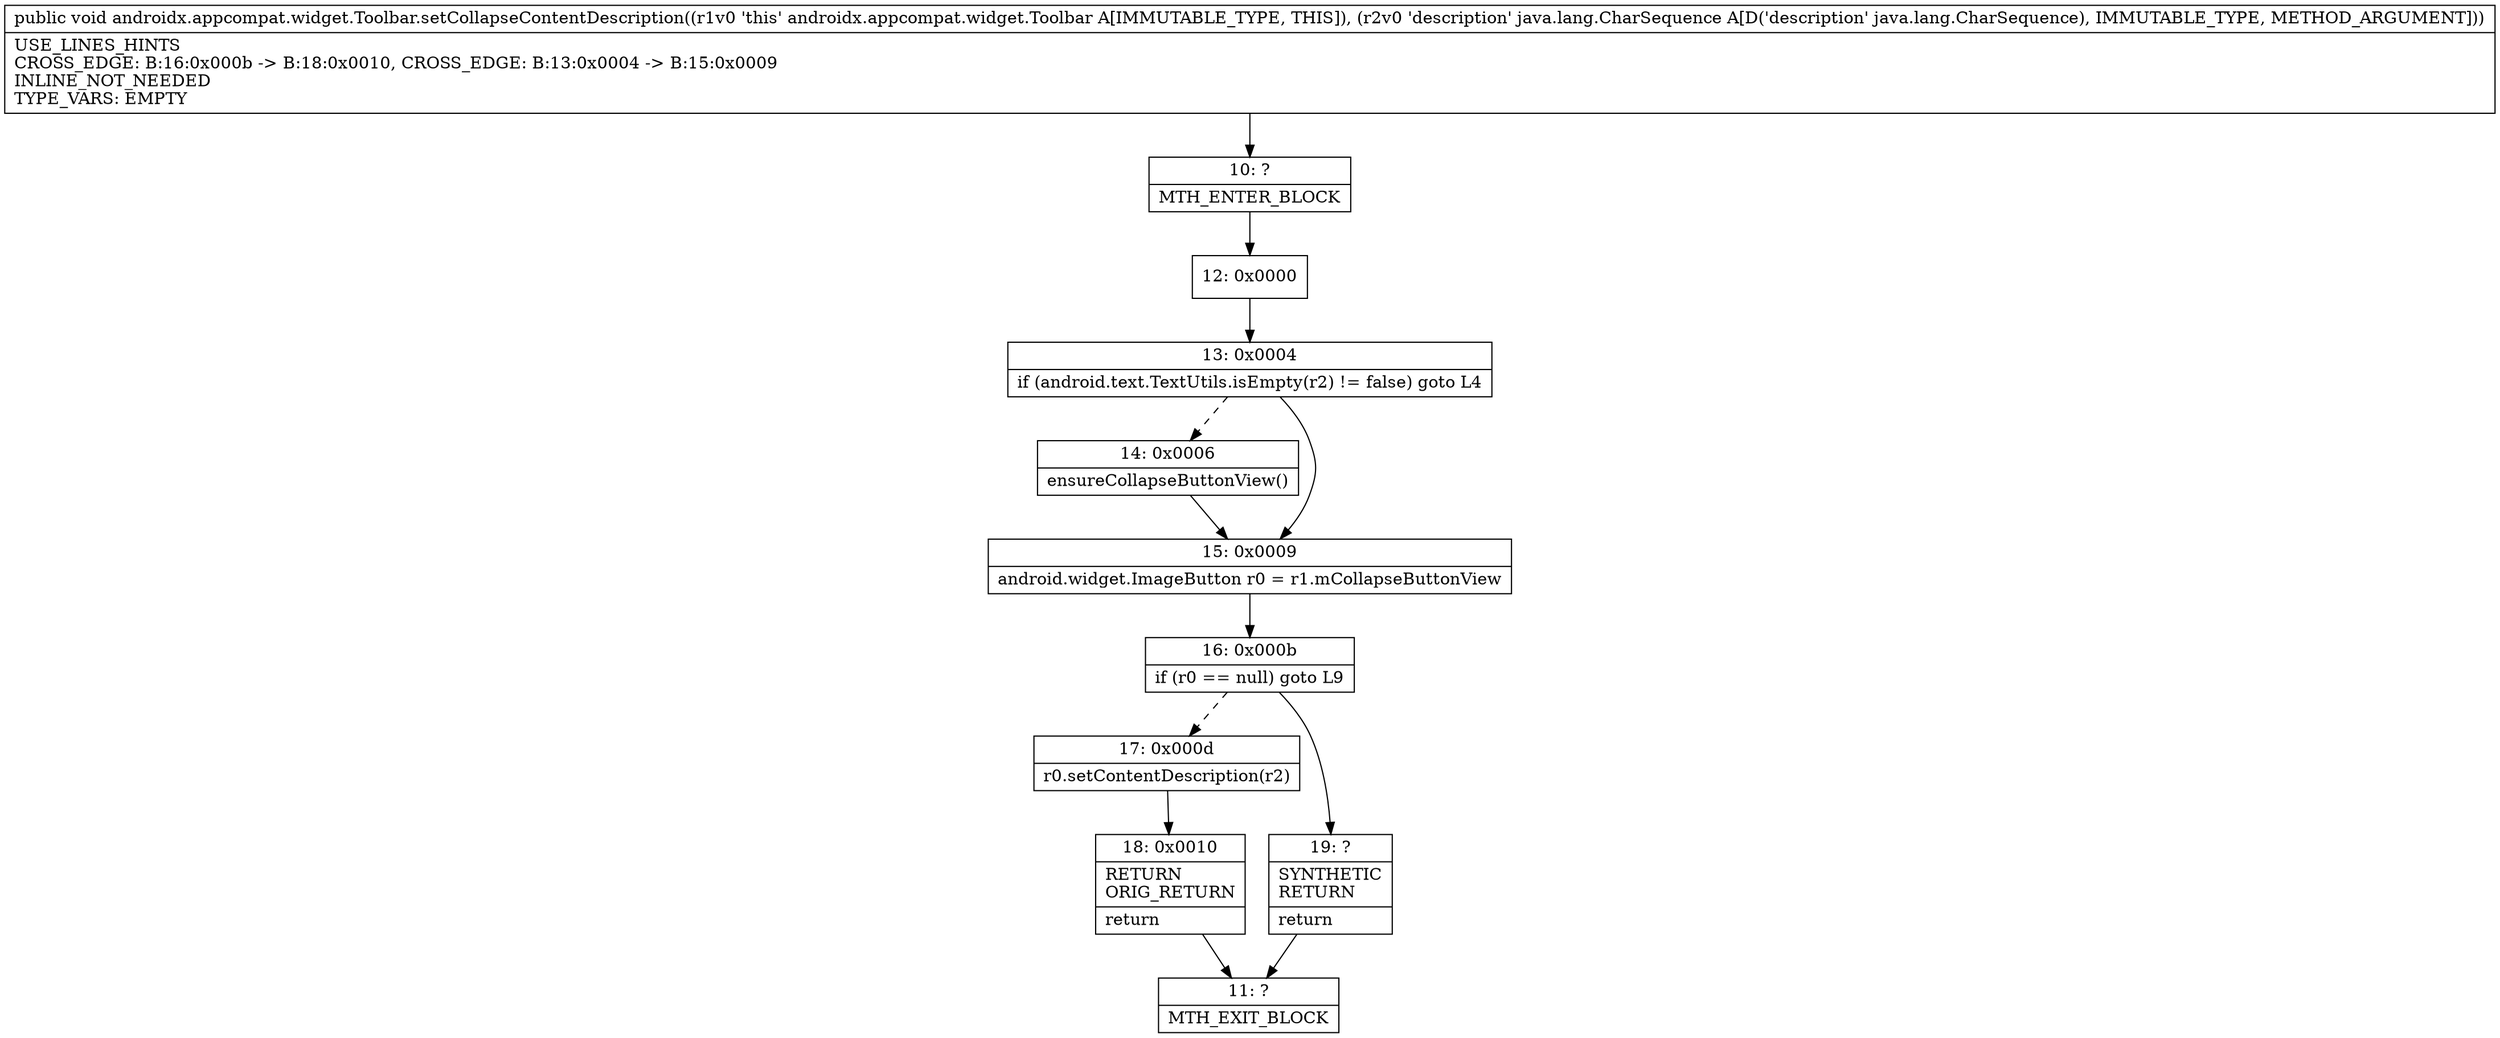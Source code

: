 digraph "CFG forandroidx.appcompat.widget.Toolbar.setCollapseContentDescription(Ljava\/lang\/CharSequence;)V" {
Node_10 [shape=record,label="{10\:\ ?|MTH_ENTER_BLOCK\l}"];
Node_12 [shape=record,label="{12\:\ 0x0000}"];
Node_13 [shape=record,label="{13\:\ 0x0004|if (android.text.TextUtils.isEmpty(r2) != false) goto L4\l}"];
Node_14 [shape=record,label="{14\:\ 0x0006|ensureCollapseButtonView()\l}"];
Node_15 [shape=record,label="{15\:\ 0x0009|android.widget.ImageButton r0 = r1.mCollapseButtonView\l}"];
Node_16 [shape=record,label="{16\:\ 0x000b|if (r0 == null) goto L9\l}"];
Node_17 [shape=record,label="{17\:\ 0x000d|r0.setContentDescription(r2)\l}"];
Node_18 [shape=record,label="{18\:\ 0x0010|RETURN\lORIG_RETURN\l|return\l}"];
Node_11 [shape=record,label="{11\:\ ?|MTH_EXIT_BLOCK\l}"];
Node_19 [shape=record,label="{19\:\ ?|SYNTHETIC\lRETURN\l|return\l}"];
MethodNode[shape=record,label="{public void androidx.appcompat.widget.Toolbar.setCollapseContentDescription((r1v0 'this' androidx.appcompat.widget.Toolbar A[IMMUTABLE_TYPE, THIS]), (r2v0 'description' java.lang.CharSequence A[D('description' java.lang.CharSequence), IMMUTABLE_TYPE, METHOD_ARGUMENT]))  | USE_LINES_HINTS\lCROSS_EDGE: B:16:0x000b \-\> B:18:0x0010, CROSS_EDGE: B:13:0x0004 \-\> B:15:0x0009\lINLINE_NOT_NEEDED\lTYPE_VARS: EMPTY\l}"];
MethodNode -> Node_10;Node_10 -> Node_12;
Node_12 -> Node_13;
Node_13 -> Node_14[style=dashed];
Node_13 -> Node_15;
Node_14 -> Node_15;
Node_15 -> Node_16;
Node_16 -> Node_17[style=dashed];
Node_16 -> Node_19;
Node_17 -> Node_18;
Node_18 -> Node_11;
Node_19 -> Node_11;
}

